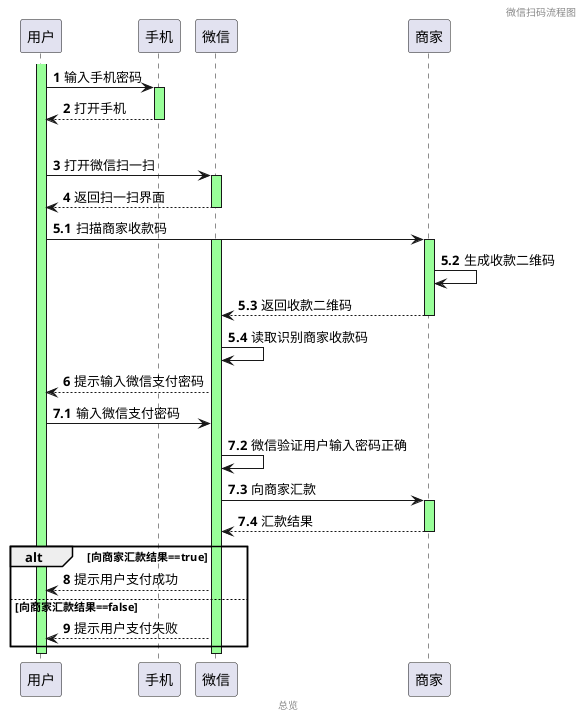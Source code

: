 @startuml
'https://plantuml.com/sequence-diagram
header 微信扫码流程图
footer 总览
autonumber
activate 用户 #99FF99
用户 -> 手机: 输入手机密码
activate 手机 #99FF99
手机 --> 用户: 打开手机
deactivate 手机
|||
用户 -> 微信: 打开微信扫一扫
activate 微信 #99FF99
微信-->用户: 返回扫一扫界面
autonumber stop
deactivate 微信
autonumber 5.1
用户 -> 商家: 扫描商家收款码
activate 商家 #99FF99
activate 微信 #99FF99
商家 -> 商家: 生成收款二维码
商家 --> 微信: 返回收款二维码
deactivate 商家
微信 -> 微信: 读取识别商家收款码
autonumber stop
autonumber 6
微信-->用户: 提示输入微信支付密码
autonumber stop
autonumber 7.1
用户 -> 微信: 输入微信支付密码
微信 -> 微信: 微信验证用户输入密码正确
微信 -> 商家: 向商家汇款
activate 商家 #99FF99
商家-->微信: 汇款结果
deactivate 商家
autonumber stop
autonumber 8
alt 向商家汇款结果==true
微信-->用户: 提示用户支付成功
else 向商家汇款结果==false
微信-->用户: 提示用户支付失败
end
deactivate 微信
deactivate 用户
@enduml